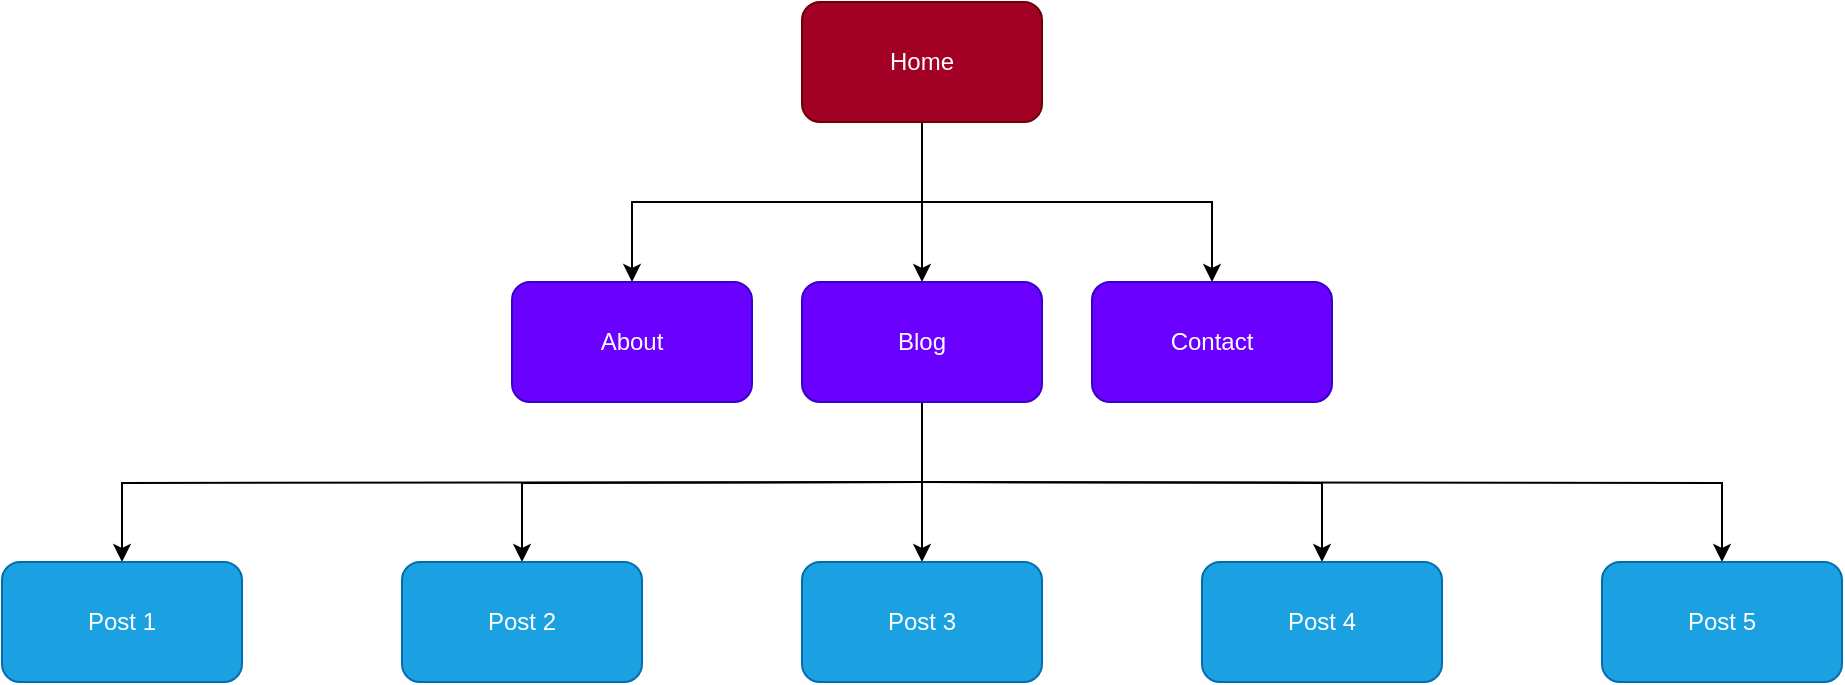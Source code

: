 <mxfile version="13.8.8" type="device"><diagram id="W-eHkTpBgpDEbdTfNIlY" name="Page-1"><mxGraphModel dx="2272" dy="787" grid="1" gridSize="10" guides="1" tooltips="1" connect="1" arrows="1" fold="1" page="1" pageScale="1" pageWidth="850" pageHeight="1100" math="0" shadow="0"><root><mxCell id="0"/><mxCell id="1" parent="0"/><mxCell id="SaGOQoLd7I7DroW3TI0d-3" value="" style="edgeStyle=orthogonalEdgeStyle;rounded=0;orthogonalLoop=1;jettySize=auto;html=1;" parent="1" source="SaGOQoLd7I7DroW3TI0d-1" target="SaGOQoLd7I7DroW3TI0d-2" edge="1"><mxGeometry relative="1" as="geometry"/></mxCell><mxCell id="SaGOQoLd7I7DroW3TI0d-1" value="Home" style="rounded=1;whiteSpace=wrap;html=1;fillColor=#a20025;strokeColor=#6F0000;fontColor=#ffffff;" parent="1" vertex="1"><mxGeometry x="365" y="80" width="120" height="60" as="geometry"/></mxCell><mxCell id="MwU-j9df4tvaSKuaL17i-3" value="" style="edgeStyle=orthogonalEdgeStyle;rounded=0;orthogonalLoop=1;jettySize=auto;html=1;" edge="1" parent="1" source="SaGOQoLd7I7DroW3TI0d-2" target="MwU-j9df4tvaSKuaL17i-2"><mxGeometry relative="1" as="geometry"/></mxCell><mxCell id="SaGOQoLd7I7DroW3TI0d-2" value="Blog" style="rounded=1;whiteSpace=wrap;html=1;fillColor=#6a00ff;strokeColor=#3700CC;fontColor=#ffffff;" parent="1" vertex="1"><mxGeometry x="365" y="220" width="120" height="60" as="geometry"/></mxCell><mxCell id="SaGOQoLd7I7DroW3TI0d-4" value="Contact" style="rounded=1;whiteSpace=wrap;html=1;fillColor=#6a00ff;strokeColor=#3700CC;fontColor=#ffffff;" parent="1" vertex="1"><mxGeometry x="510" y="220" width="120" height="60" as="geometry"/></mxCell><mxCell id="SaGOQoLd7I7DroW3TI0d-5" value="About" style="rounded=1;whiteSpace=wrap;html=1;fillColor=#6a00ff;strokeColor=#3700CC;fontColor=#ffffff;" parent="1" vertex="1"><mxGeometry x="220" y="220" width="120" height="60" as="geometry"/></mxCell><mxCell id="SaGOQoLd7I7DroW3TI0d-6" value="" style="edgeStyle=orthogonalEdgeStyle;rounded=0;orthogonalLoop=1;jettySize=auto;html=1;exitX=0.5;exitY=1;exitDx=0;exitDy=0;entryX=0.5;entryY=0;entryDx=0;entryDy=0;" parent="1" source="SaGOQoLd7I7DroW3TI0d-1" target="SaGOQoLd7I7DroW3TI0d-5" edge="1"><mxGeometry relative="1" as="geometry"><mxPoint x="435" y="150" as="sourcePoint"/><mxPoint x="435" y="230" as="targetPoint"/></mxGeometry></mxCell><mxCell id="SaGOQoLd7I7DroW3TI0d-7" value="" style="edgeStyle=orthogonalEdgeStyle;rounded=0;orthogonalLoop=1;jettySize=auto;html=1;exitX=0.5;exitY=1;exitDx=0;exitDy=0;entryX=0.5;entryY=0;entryDx=0;entryDy=0;" parent="1" source="SaGOQoLd7I7DroW3TI0d-1" target="SaGOQoLd7I7DroW3TI0d-4" edge="1"><mxGeometry relative="1" as="geometry"><mxPoint x="445" y="160" as="sourcePoint"/><mxPoint x="445" y="240" as="targetPoint"/></mxGeometry></mxCell><mxCell id="MwU-j9df4tvaSKuaL17i-5" value="" style="edgeStyle=orthogonalEdgeStyle;rounded=0;orthogonalLoop=1;jettySize=auto;html=1;" edge="1" parent="1" target="MwU-j9df4tvaSKuaL17i-4"><mxGeometry relative="1" as="geometry"><mxPoint x="425" y="320" as="sourcePoint"/></mxGeometry></mxCell><mxCell id="MwU-j9df4tvaSKuaL17i-9" value="" style="edgeStyle=orthogonalEdgeStyle;rounded=0;orthogonalLoop=1;jettySize=auto;html=1;" edge="1" parent="1" target="MwU-j9df4tvaSKuaL17i-8"><mxGeometry relative="1" as="geometry"><mxPoint x="430" y="320" as="sourcePoint"/></mxGeometry></mxCell><mxCell id="MwU-j9df4tvaSKuaL17i-2" value="Post 3" style="whiteSpace=wrap;html=1;rounded=1;fillColor=#1ba1e2;strokeColor=#006EAF;fontColor=#ffffff;" vertex="1" parent="1"><mxGeometry x="365" y="360" width="120" height="60" as="geometry"/></mxCell><mxCell id="MwU-j9df4tvaSKuaL17i-7" value="" style="edgeStyle=orthogonalEdgeStyle;rounded=0;orthogonalLoop=1;jettySize=auto;html=1;" edge="1" parent="1" target="MwU-j9df4tvaSKuaL17i-6"><mxGeometry relative="1" as="geometry"><mxPoint x="430" y="320" as="sourcePoint"/></mxGeometry></mxCell><mxCell id="MwU-j9df4tvaSKuaL17i-4" value="Post 2" style="whiteSpace=wrap;html=1;rounded=1;fillColor=#1ba1e2;strokeColor=#006EAF;fontColor=#ffffff;" vertex="1" parent="1"><mxGeometry x="165" y="360" width="120" height="60" as="geometry"/></mxCell><mxCell id="MwU-j9df4tvaSKuaL17i-6" value="Post 1" style="whiteSpace=wrap;html=1;rounded=1;fillColor=#1ba1e2;strokeColor=#006EAF;fontColor=#ffffff;" vertex="1" parent="1"><mxGeometry x="-35" y="360" width="120" height="60" as="geometry"/></mxCell><mxCell id="MwU-j9df4tvaSKuaL17i-11" value="" style="edgeStyle=orthogonalEdgeStyle;rounded=0;orthogonalLoop=1;jettySize=auto;html=1;" edge="1" parent="1" target="MwU-j9df4tvaSKuaL17i-10"><mxGeometry relative="1" as="geometry"><mxPoint x="420" y="320" as="sourcePoint"/></mxGeometry></mxCell><mxCell id="MwU-j9df4tvaSKuaL17i-8" value="Post 4" style="whiteSpace=wrap;html=1;rounded=1;fillColor=#1ba1e2;strokeColor=#006EAF;fontColor=#ffffff;" vertex="1" parent="1"><mxGeometry x="565" y="360" width="120" height="60" as="geometry"/></mxCell><mxCell id="MwU-j9df4tvaSKuaL17i-10" value="Post 5" style="whiteSpace=wrap;html=1;rounded=1;fillColor=#1ba1e2;strokeColor=#006EAF;fontColor=#ffffff;" vertex="1" parent="1"><mxGeometry x="765" y="360" width="120" height="60" as="geometry"/></mxCell></root></mxGraphModel></diagram></mxfile>